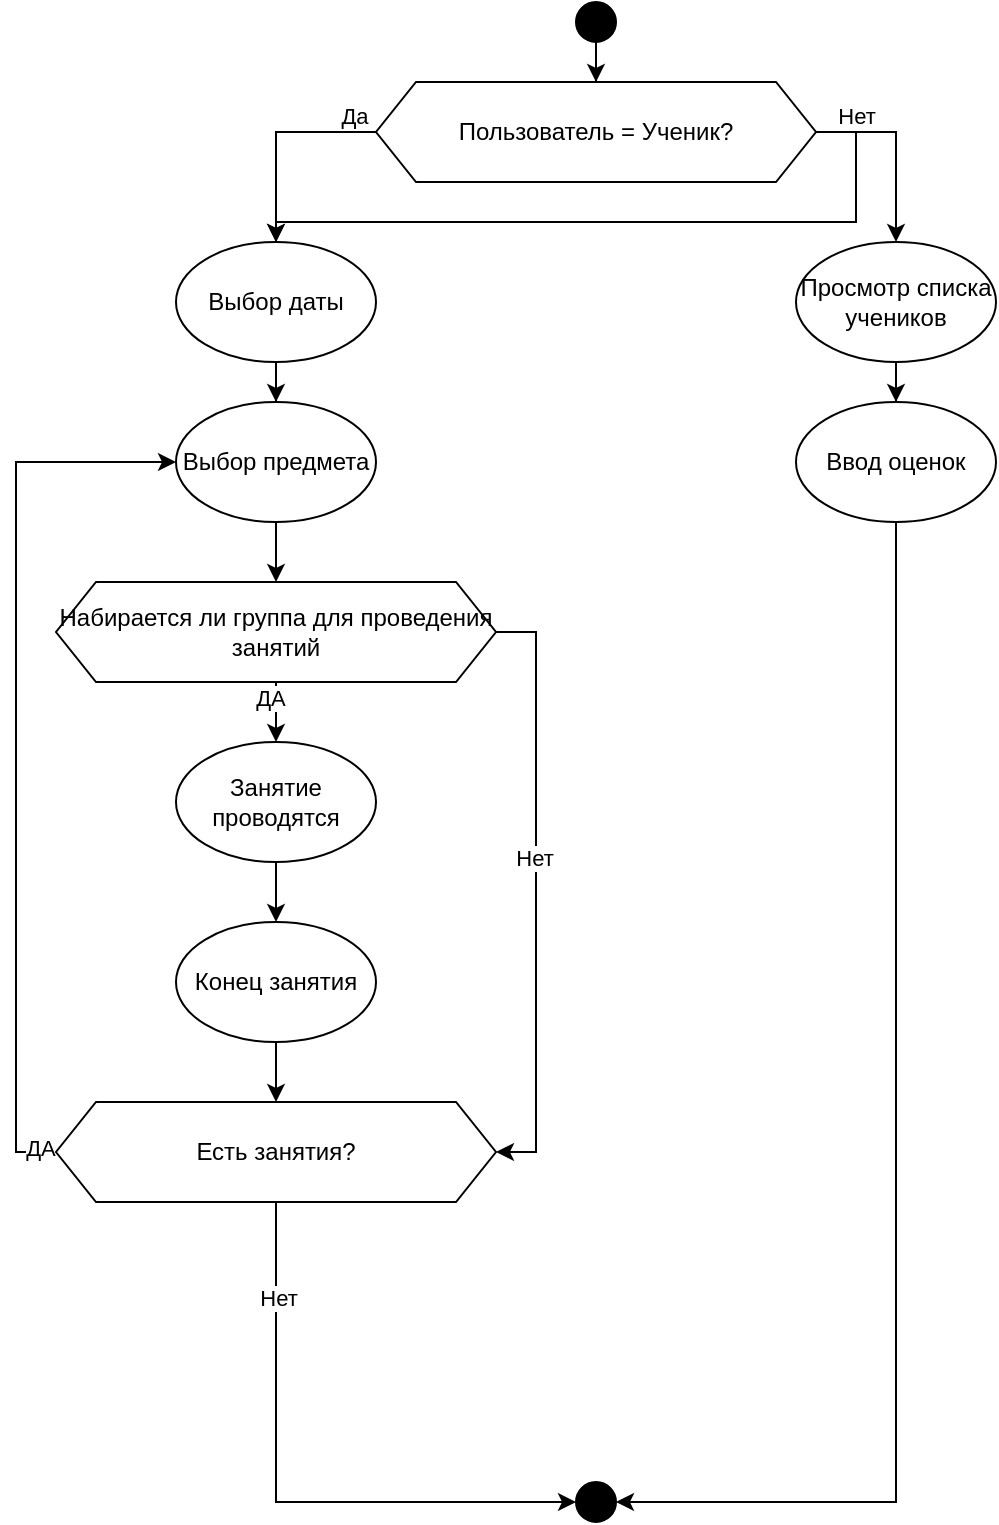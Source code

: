 <mxfile version="24.7.14">
  <diagram name="Страница — 1" id="u-QyD93VpS2AOefUdrxG">
    <mxGraphModel dx="2022" dy="871" grid="1" gridSize="10" guides="1" tooltips="1" connect="1" arrows="1" fold="1" page="1" pageScale="1" pageWidth="827" pageHeight="1169" math="0" shadow="0">
      <root>
        <mxCell id="0" />
        <mxCell id="1" parent="0" />
        <mxCell id="7IRPc-NNl4DpkCuS2R-y-5" style="edgeStyle=orthogonalEdgeStyle;rounded=0;orthogonalLoop=1;jettySize=auto;html=1;exitX=0.5;exitY=1;exitDx=0;exitDy=0;" parent="1" source="7IRPc-NNl4DpkCuS2R-y-1" target="7IRPc-NNl4DpkCuS2R-y-4" edge="1">
          <mxGeometry relative="1" as="geometry" />
        </mxCell>
        <mxCell id="7IRPc-NNl4DpkCuS2R-y-1" value="" style="ellipse;whiteSpace=wrap;html=1;aspect=fixed;fillStyle=hatch;fillColor=#000000;gradientColor=default;" parent="1" vertex="1">
          <mxGeometry x="390" y="80" width="20" height="20" as="geometry" />
        </mxCell>
        <mxCell id="7IRPc-NNl4DpkCuS2R-y-26" style="edgeStyle=orthogonalEdgeStyle;rounded=0;orthogonalLoop=1;jettySize=auto;html=1;exitX=0;exitY=0.5;exitDx=0;exitDy=0;" parent="1" source="7IRPc-NNl4DpkCuS2R-y-4" target="7IRPc-NNl4DpkCuS2R-y-25" edge="1">
          <mxGeometry relative="1" as="geometry" />
        </mxCell>
        <mxCell id="7IRPc-NNl4DpkCuS2R-y-49" value="Да" style="edgeLabel;html=1;align=center;verticalAlign=middle;resizable=0;points=[];" parent="7IRPc-NNl4DpkCuS2R-y-26" vertex="1" connectable="0">
          <mxGeometry x="-0.581" relative="1" as="geometry">
            <mxPoint x="11" y="-8" as="offset" />
          </mxGeometry>
        </mxCell>
        <mxCell id="7IRPc-NNl4DpkCuS2R-y-74" style="edgeStyle=orthogonalEdgeStyle;rounded=0;orthogonalLoop=1;jettySize=auto;html=1;exitX=1;exitY=0.5;exitDx=0;exitDy=0;" parent="1" source="7IRPc-NNl4DpkCuS2R-y-4" target="7IRPc-NNl4DpkCuS2R-y-15" edge="1">
          <mxGeometry relative="1" as="geometry" />
        </mxCell>
        <mxCell id="pEloxp0Kwre4Yi5ODaGP-2" value="Нет" style="edgeLabel;html=1;align=center;verticalAlign=middle;resizable=0;points=[];" parent="7IRPc-NNl4DpkCuS2R-y-74" vertex="1" connectable="0">
          <mxGeometry x="-0.749" y="2" relative="1" as="geometry">
            <mxPoint x="8" y="-6" as="offset" />
          </mxGeometry>
        </mxCell>
        <mxCell id="pEloxp0Kwre4Yi5ODaGP-9" style="edgeStyle=orthogonalEdgeStyle;rounded=0;orthogonalLoop=1;jettySize=auto;html=1;exitX=1;exitY=0.5;exitDx=0;exitDy=0;" parent="1" source="7IRPc-NNl4DpkCuS2R-y-4" target="7IRPc-NNl4DpkCuS2R-y-25" edge="1">
          <mxGeometry relative="1" as="geometry">
            <Array as="points">
              <mxPoint x="530" y="145" />
              <mxPoint x="530" y="190" />
              <mxPoint x="240" y="190" />
            </Array>
          </mxGeometry>
        </mxCell>
        <mxCell id="7IRPc-NNl4DpkCuS2R-y-4" value="Пользователь = Ученик?" style="shape=hexagon;perimeter=hexagonPerimeter2;whiteSpace=wrap;html=1;fixedSize=1;" parent="1" vertex="1">
          <mxGeometry x="290" y="120" width="220" height="50" as="geometry" />
        </mxCell>
        <mxCell id="7IRPc-NNl4DpkCuS2R-y-78" style="edgeStyle=orthogonalEdgeStyle;rounded=0;orthogonalLoop=1;jettySize=auto;html=1;exitX=0.5;exitY=1;exitDx=0;exitDy=0;entryX=1;entryY=0.5;entryDx=0;entryDy=0;" parent="1" source="7IRPc-NNl4DpkCuS2R-y-13" target="ALOH7obZ_9faLu_YtfoC-3" edge="1">
          <mxGeometry relative="1" as="geometry" />
        </mxCell>
        <mxCell id="7IRPc-NNl4DpkCuS2R-y-13" value="Ввод оценок" style="ellipse;whiteSpace=wrap;html=1;" parent="1" vertex="1">
          <mxGeometry x="500" y="280" width="100" height="60" as="geometry" />
        </mxCell>
        <mxCell id="pEloxp0Kwre4Yi5ODaGP-8" style="edgeStyle=orthogonalEdgeStyle;rounded=0;orthogonalLoop=1;jettySize=auto;html=1;exitX=0.5;exitY=1;exitDx=0;exitDy=0;" parent="1" source="7IRPc-NNl4DpkCuS2R-y-15" target="7IRPc-NNl4DpkCuS2R-y-13" edge="1">
          <mxGeometry relative="1" as="geometry" />
        </mxCell>
        <mxCell id="7IRPc-NNl4DpkCuS2R-y-15" value="Просмотр списка учеников" style="ellipse;whiteSpace=wrap;html=1;" parent="1" vertex="1">
          <mxGeometry x="500" y="200" width="100" height="60" as="geometry" />
        </mxCell>
        <mxCell id="7IRPc-NNl4DpkCuS2R-y-55" style="edgeStyle=orthogonalEdgeStyle;rounded=0;orthogonalLoop=1;jettySize=auto;html=1;exitX=0.5;exitY=1;exitDx=0;exitDy=0;" parent="1" source="7IRPc-NNl4DpkCuS2R-y-23" target="7IRPc-NNl4DpkCuS2R-y-54" edge="1">
          <mxGeometry relative="1" as="geometry" />
        </mxCell>
        <mxCell id="7IRPc-NNl4DpkCuS2R-y-23" value="Выбор предмета" style="ellipse;whiteSpace=wrap;html=1;" parent="1" vertex="1">
          <mxGeometry x="190" y="280" width="100" height="60" as="geometry" />
        </mxCell>
        <mxCell id="7IRPc-NNl4DpkCuS2R-y-50" style="edgeStyle=orthogonalEdgeStyle;rounded=0;orthogonalLoop=1;jettySize=auto;html=1;exitX=0.5;exitY=1;exitDx=0;exitDy=0;" parent="1" source="7IRPc-NNl4DpkCuS2R-y-25" target="7IRPc-NNl4DpkCuS2R-y-23" edge="1">
          <mxGeometry relative="1" as="geometry" />
        </mxCell>
        <mxCell id="7IRPc-NNl4DpkCuS2R-y-25" value="Выбор даты" style="ellipse;whiteSpace=wrap;html=1;" parent="1" vertex="1">
          <mxGeometry x="190" y="200" width="100" height="60" as="geometry" />
        </mxCell>
        <mxCell id="7IRPc-NNl4DpkCuS2R-y-58" style="edgeStyle=orthogonalEdgeStyle;rounded=0;orthogonalLoop=1;jettySize=auto;html=1;exitX=0.5;exitY=1;exitDx=0;exitDy=0;" parent="1" source="7IRPc-NNl4DpkCuS2R-y-54" target="7IRPc-NNl4DpkCuS2R-y-57" edge="1">
          <mxGeometry relative="1" as="geometry" />
        </mxCell>
        <mxCell id="7IRPc-NNl4DpkCuS2R-y-65" value="ДА" style="edgeLabel;html=1;align=center;verticalAlign=middle;resizable=0;points=[];" parent="7IRPc-NNl4DpkCuS2R-y-58" vertex="1" connectable="0">
          <mxGeometry x="-0.68" y="-3" relative="1" as="geometry">
            <mxPoint as="offset" />
          </mxGeometry>
        </mxCell>
        <mxCell id="ALOH7obZ_9faLu_YtfoC-4" style="edgeStyle=orthogonalEdgeStyle;rounded=0;orthogonalLoop=1;jettySize=auto;html=1;exitX=1;exitY=0.5;exitDx=0;exitDy=0;entryX=1;entryY=0.5;entryDx=0;entryDy=0;" edge="1" parent="1" source="7IRPc-NNl4DpkCuS2R-y-54" target="7IRPc-NNl4DpkCuS2R-y-61">
          <mxGeometry relative="1" as="geometry" />
        </mxCell>
        <mxCell id="ALOH7obZ_9faLu_YtfoC-5" value="Нет" style="edgeLabel;html=1;align=center;verticalAlign=middle;resizable=0;points=[];" vertex="1" connectable="0" parent="ALOH7obZ_9faLu_YtfoC-4">
          <mxGeometry x="-0.107" y="-1" relative="1" as="geometry">
            <mxPoint y="-1" as="offset" />
          </mxGeometry>
        </mxCell>
        <mxCell id="7IRPc-NNl4DpkCuS2R-y-54" value="Набирается ли группа для проведения занятий" style="shape=hexagon;perimeter=hexagonPerimeter2;whiteSpace=wrap;html=1;fixedSize=1;" parent="1" vertex="1">
          <mxGeometry x="130" y="370" width="220" height="50" as="geometry" />
        </mxCell>
        <mxCell id="7IRPc-NNl4DpkCuS2R-y-60" style="edgeStyle=orthogonalEdgeStyle;rounded=0;orthogonalLoop=1;jettySize=auto;html=1;exitX=0.5;exitY=1;exitDx=0;exitDy=0;" parent="1" source="7IRPc-NNl4DpkCuS2R-y-57" target="7IRPc-NNl4DpkCuS2R-y-59" edge="1">
          <mxGeometry relative="1" as="geometry" />
        </mxCell>
        <mxCell id="7IRPc-NNl4DpkCuS2R-y-57" value="Занятие проводятся" style="ellipse;whiteSpace=wrap;html=1;" parent="1" vertex="1">
          <mxGeometry x="190" y="450" width="100" height="60" as="geometry" />
        </mxCell>
        <mxCell id="7IRPc-NNl4DpkCuS2R-y-62" style="edgeStyle=orthogonalEdgeStyle;rounded=0;orthogonalLoop=1;jettySize=auto;html=1;exitX=0.5;exitY=1;exitDx=0;exitDy=0;" parent="1" source="7IRPc-NNl4DpkCuS2R-y-59" target="7IRPc-NNl4DpkCuS2R-y-61" edge="1">
          <mxGeometry relative="1" as="geometry" />
        </mxCell>
        <mxCell id="7IRPc-NNl4DpkCuS2R-y-59" value="Конец занятия" style="ellipse;whiteSpace=wrap;html=1;" parent="1" vertex="1">
          <mxGeometry x="190" y="540" width="100" height="60" as="geometry" />
        </mxCell>
        <mxCell id="7IRPc-NNl4DpkCuS2R-y-63" style="edgeStyle=orthogonalEdgeStyle;rounded=0;orthogonalLoop=1;jettySize=auto;html=1;exitX=0;exitY=0.5;exitDx=0;exitDy=0;entryX=0;entryY=0.5;entryDx=0;entryDy=0;" parent="1" source="7IRPc-NNl4DpkCuS2R-y-61" target="7IRPc-NNl4DpkCuS2R-y-23" edge="1">
          <mxGeometry relative="1" as="geometry" />
        </mxCell>
        <mxCell id="7IRPc-NNl4DpkCuS2R-y-64" value="ДА" style="edgeLabel;html=1;align=center;verticalAlign=middle;resizable=0;points=[];" parent="7IRPc-NNl4DpkCuS2R-y-63" vertex="1" connectable="0">
          <mxGeometry x="-0.964" y="-2" relative="1" as="geometry">
            <mxPoint as="offset" />
          </mxGeometry>
        </mxCell>
        <mxCell id="pEloxp0Kwre4Yi5ODaGP-1" style="edgeStyle=orthogonalEdgeStyle;rounded=0;orthogonalLoop=1;jettySize=auto;html=1;exitX=0.5;exitY=1;exitDx=0;exitDy=0;entryX=0;entryY=0.5;entryDx=0;entryDy=0;" parent="1" source="7IRPc-NNl4DpkCuS2R-y-61" target="ALOH7obZ_9faLu_YtfoC-3" edge="1">
          <mxGeometry relative="1" as="geometry">
            <mxPoint x="240" y="780" as="targetPoint" />
          </mxGeometry>
        </mxCell>
        <mxCell id="pEloxp0Kwre4Yi5ODaGP-5" value="Нет" style="edgeLabel;html=1;align=center;verticalAlign=middle;resizable=0;points=[];" parent="pEloxp0Kwre4Yi5ODaGP-1" vertex="1" connectable="0">
          <mxGeometry x="-0.683" y="1" relative="1" as="geometry">
            <mxPoint as="offset" />
          </mxGeometry>
        </mxCell>
        <mxCell id="7IRPc-NNl4DpkCuS2R-y-61" value="Есть занятия?" style="shape=hexagon;perimeter=hexagonPerimeter2;whiteSpace=wrap;html=1;fixedSize=1;" parent="1" vertex="1">
          <mxGeometry x="130" y="630" width="220" height="50" as="geometry" />
        </mxCell>
        <mxCell id="ALOH7obZ_9faLu_YtfoC-3" value="" style="ellipse;whiteSpace=wrap;html=1;aspect=fixed;fillStyle=hatch;fillColor=#000000;gradientColor=default;" vertex="1" parent="1">
          <mxGeometry x="390" y="820" width="20" height="20" as="geometry" />
        </mxCell>
      </root>
    </mxGraphModel>
  </diagram>
</mxfile>
